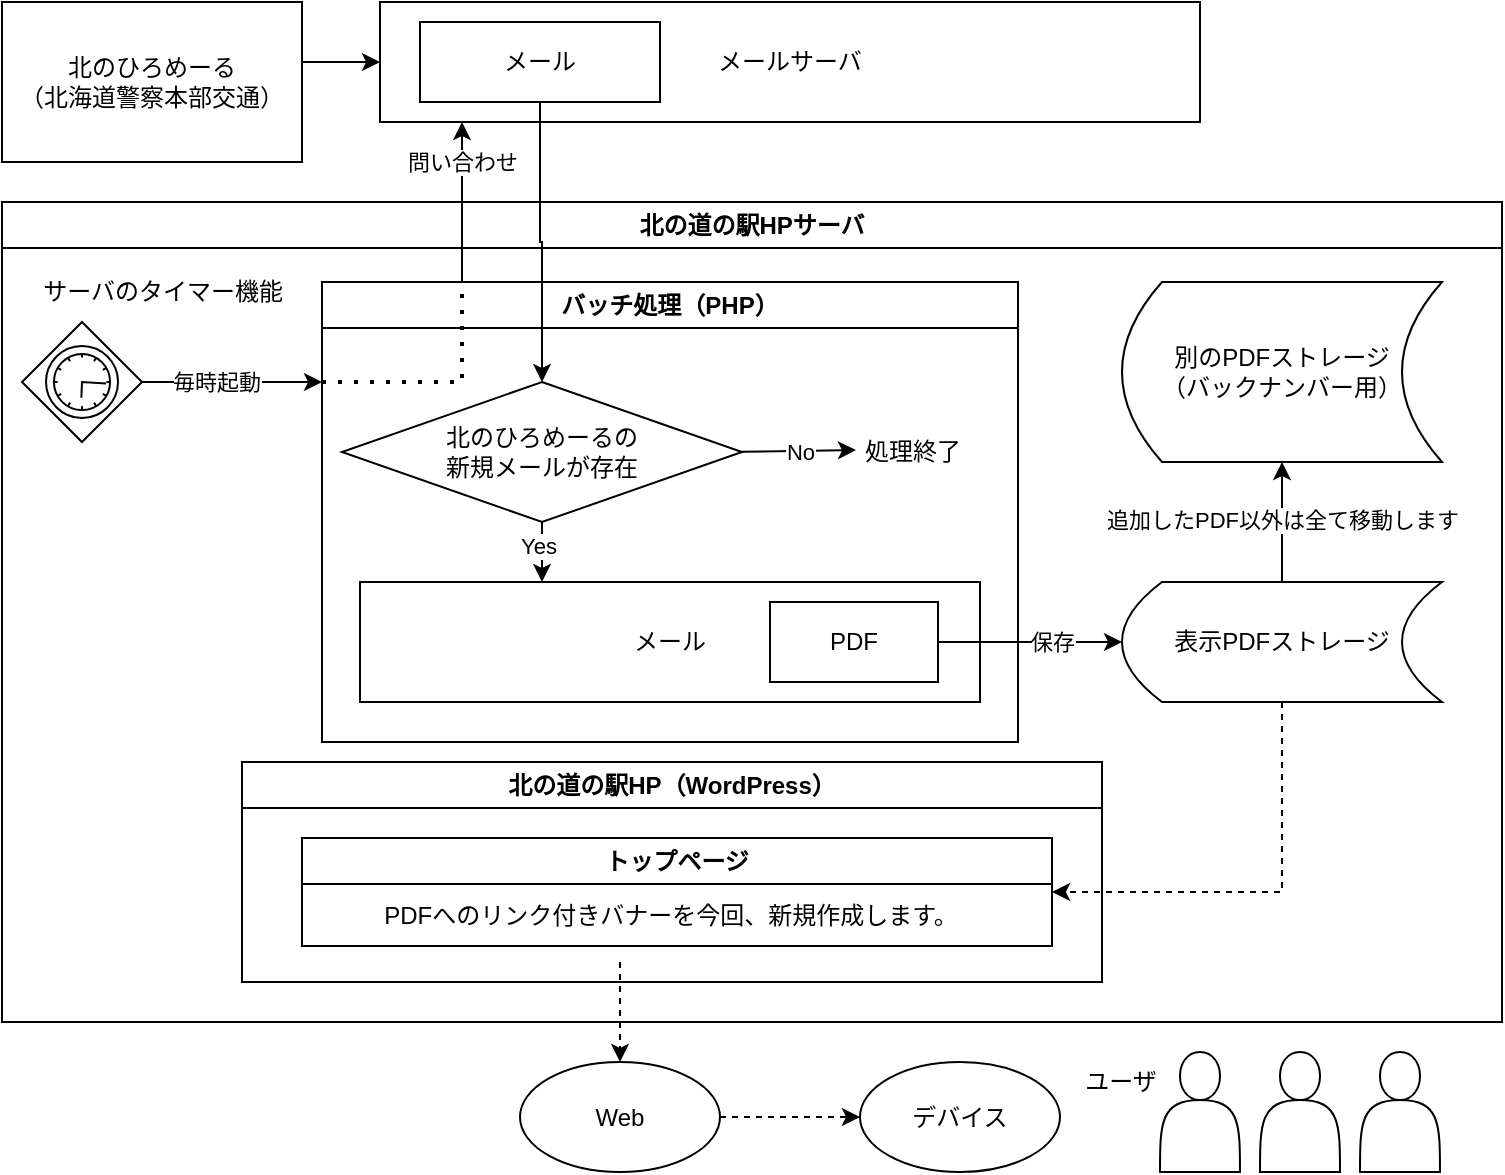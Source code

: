 <mxfile version="24.7.6">
  <diagram name="ページ1" id="-MHORYxmXkgk6OEYyXIY">
    <mxGraphModel dx="1101" dy="889" grid="1" gridSize="10" guides="1" tooltips="1" connect="1" arrows="1" fold="1" page="1" pageScale="1" pageWidth="827" pageHeight="1169" math="0" shadow="0">
      <root>
        <mxCell id="0" />
        <mxCell id="1" parent="0" />
        <mxCell id="OlAqE655WdlyNZaHh5r8-6" value="北の道の駅HPサーバ" style="swimlane;whiteSpace=wrap;html=1;startSize=23;" vertex="1" parent="1">
          <mxGeometry x="41" y="160" width="750" height="410" as="geometry" />
        </mxCell>
        <mxCell id="OlAqE655WdlyNZaHh5r8-19" value="" style="points=[[0.25,0.25,0],[0.5,0,0],[0.75,0.25,0],[1,0.5,0],[0.75,0.75,0],[0.5,1,0],[0.25,0.75,0],[0,0.5,0]];shape=mxgraph.bpmn.gateway2;html=1;verticalLabelPosition=bottom;labelBackgroundColor=#ffffff;verticalAlign=top;align=center;perimeter=rhombusPerimeter;outlineConnect=0;outline=standard;symbol=timer;direction=south;" vertex="1" parent="OlAqE655WdlyNZaHh5r8-6">
          <mxGeometry x="10" y="60" width="60" height="60" as="geometry" />
        </mxCell>
        <mxCell id="OlAqE655WdlyNZaHh5r8-20" value="サーバのタイマー機能" style="text;html=1;align=center;verticalAlign=middle;resizable=0;points=[];autosize=1;strokeColor=none;fillColor=none;" vertex="1" parent="OlAqE655WdlyNZaHh5r8-6">
          <mxGeometry x="10" y="30" width="140" height="30" as="geometry" />
        </mxCell>
        <mxCell id="OlAqE655WdlyNZaHh5r8-31" value="" style="edgeStyle=orthogonalEdgeStyle;rounded=0;orthogonalLoop=1;jettySize=auto;html=1;" edge="1" parent="OlAqE655WdlyNZaHh5r8-6" source="OlAqE655WdlyNZaHh5r8-26" target="OlAqE655WdlyNZaHh5r8-27">
          <mxGeometry relative="1" as="geometry" />
        </mxCell>
        <mxCell id="OlAqE655WdlyNZaHh5r8-41" value="追加したPDF以外は全て移動します" style="edgeLabel;html=1;align=center;verticalAlign=middle;resizable=0;points=[];" vertex="1" connectable="0" parent="OlAqE655WdlyNZaHh5r8-31">
          <mxGeometry x="0.047" relative="1" as="geometry">
            <mxPoint as="offset" />
          </mxGeometry>
        </mxCell>
        <mxCell id="OlAqE655WdlyNZaHh5r8-108" style="edgeStyle=elbowEdgeStyle;rounded=0;orthogonalLoop=1;jettySize=auto;html=1;entryX=1;entryY=0.5;entryDx=0;entryDy=0;exitX=0.5;exitY=1;exitDx=0;exitDy=0;dashed=1;" edge="1" parent="OlAqE655WdlyNZaHh5r8-6" source="OlAqE655WdlyNZaHh5r8-26" target="OlAqE655WdlyNZaHh5r8-120">
          <mxGeometry relative="1" as="geometry">
            <mxPoint x="640" y="272.5" as="sourcePoint" />
            <mxPoint x="510" y="335" as="targetPoint" />
            <Array as="points">
              <mxPoint x="640" y="310" />
            </Array>
          </mxGeometry>
        </mxCell>
        <mxCell id="OlAqE655WdlyNZaHh5r8-26" value="表示PDFストレージ" style="shape=dataStorage;whiteSpace=wrap;html=1;fixedSize=1;" vertex="1" parent="OlAqE655WdlyNZaHh5r8-6">
          <mxGeometry x="560" y="190" width="160" height="60" as="geometry" />
        </mxCell>
        <mxCell id="OlAqE655WdlyNZaHh5r8-27" value="別のPDFストレージ&lt;div&gt;（バックナンバー用）&lt;/div&gt;" style="shape=dataStorage;whiteSpace=wrap;html=1;fixedSize=1;" vertex="1" parent="OlAqE655WdlyNZaHh5r8-6">
          <mxGeometry x="560" y="40" width="160" height="90" as="geometry" />
        </mxCell>
        <mxCell id="OlAqE655WdlyNZaHh5r8-35" value="バッチ処理（PHP）" style="swimlane;whiteSpace=wrap;html=1;" vertex="1" parent="OlAqE655WdlyNZaHh5r8-6">
          <mxGeometry x="160" y="40" width="348" height="230" as="geometry" />
        </mxCell>
        <mxCell id="OlAqE655WdlyNZaHh5r8-39" value="メール" style="rounded=0;whiteSpace=wrap;html=1;" vertex="1" parent="OlAqE655WdlyNZaHh5r8-35">
          <mxGeometry x="19" y="150" width="310" height="60" as="geometry" />
        </mxCell>
        <mxCell id="OlAqE655WdlyNZaHh5r8-45" value="PDF" style="rounded=0;whiteSpace=wrap;html=1;" vertex="1" parent="OlAqE655WdlyNZaHh5r8-35">
          <mxGeometry x="224" y="160" width="84" height="40" as="geometry" />
        </mxCell>
        <mxCell id="OlAqE655WdlyNZaHh5r8-63" value="" style="edgeStyle=orthogonalEdgeStyle;rounded=0;orthogonalLoop=1;jettySize=auto;html=1;" edge="1" parent="OlAqE655WdlyNZaHh5r8-35" source="OlAqE655WdlyNZaHh5r8-60">
          <mxGeometry relative="1" as="geometry">
            <mxPoint x="110" y="150" as="targetPoint" />
          </mxGeometry>
        </mxCell>
        <mxCell id="OlAqE655WdlyNZaHh5r8-64" value="Yes" style="edgeLabel;html=1;align=center;verticalAlign=middle;resizable=0;points=[];" vertex="1" connectable="0" parent="OlAqE655WdlyNZaHh5r8-63">
          <mxGeometry x="-0.234" y="-2" relative="1" as="geometry">
            <mxPoint as="offset" />
          </mxGeometry>
        </mxCell>
        <mxCell id="OlAqE655WdlyNZaHh5r8-60" value="北のひろめーるの&lt;div&gt;新規メールが存在&lt;/div&gt;" style="rhombus;whiteSpace=wrap;html=1;" vertex="1" parent="OlAqE655WdlyNZaHh5r8-35">
          <mxGeometry x="10" y="50" width="200" height="70" as="geometry" />
        </mxCell>
        <mxCell id="OlAqE655WdlyNZaHh5r8-71" value="処理終了" style="text;html=1;align=center;verticalAlign=middle;resizable=0;points=[];autosize=1;strokeColor=none;fillColor=none;" vertex="1" parent="OlAqE655WdlyNZaHh5r8-35">
          <mxGeometry x="260" y="70" width="70" height="30" as="geometry" />
        </mxCell>
        <mxCell id="OlAqE655WdlyNZaHh5r8-69" value="" style="edgeStyle=none;orthogonalLoop=1;jettySize=auto;html=1;rounded=0;entryX=0.1;entryY=0.467;entryDx=0;entryDy=0;entryPerimeter=0;" edge="1" parent="OlAqE655WdlyNZaHh5r8-35" target="OlAqE655WdlyNZaHh5r8-71">
          <mxGeometry width="100" relative="1" as="geometry">
            <mxPoint x="210" y="84.88" as="sourcePoint" />
            <mxPoint x="250" y="84.88" as="targetPoint" />
            <Array as="points" />
          </mxGeometry>
        </mxCell>
        <mxCell id="OlAqE655WdlyNZaHh5r8-70" value="No" style="edgeLabel;html=1;align=center;verticalAlign=middle;resizable=0;points=[];" vertex="1" connectable="0" parent="OlAqE655WdlyNZaHh5r8-69">
          <mxGeometry x="0.04" relative="1" as="geometry">
            <mxPoint x="-1" as="offset" />
          </mxGeometry>
        </mxCell>
        <mxCell id="OlAqE655WdlyNZaHh5r8-140" value="" style="endArrow=none;dashed=1;html=1;dashPattern=1 3;strokeWidth=2;rounded=0;edgeStyle=orthogonalEdgeStyle;" edge="1" parent="OlAqE655WdlyNZaHh5r8-35">
          <mxGeometry width="50" height="50" relative="1" as="geometry">
            <mxPoint y="50" as="sourcePoint" />
            <mxPoint x="70" as="targetPoint" />
            <Array as="points">
              <mxPoint x="70" y="50" />
            </Array>
          </mxGeometry>
        </mxCell>
        <mxCell id="OlAqE655WdlyNZaHh5r8-29" value="" style="edgeStyle=orthogonalEdgeStyle;rounded=0;orthogonalLoop=1;jettySize=auto;html=1;entryX=0;entryY=0.5;entryDx=0;entryDy=0;exitX=1;exitY=0.75;exitDx=0;exitDy=0;" edge="1" parent="OlAqE655WdlyNZaHh5r8-6" source="OlAqE655WdlyNZaHh5r8-45" target="OlAqE655WdlyNZaHh5r8-26">
          <mxGeometry relative="1" as="geometry">
            <mxPoint x="520" y="150" as="sourcePoint" />
            <mxPoint x="500" y="250" as="targetPoint" />
            <Array as="points">
              <mxPoint x="468" y="220" />
            </Array>
          </mxGeometry>
        </mxCell>
        <mxCell id="OlAqE655WdlyNZaHh5r8-58" value="保存" style="edgeLabel;html=1;align=center;verticalAlign=middle;resizable=0;points=[];" vertex="1" connectable="0" parent="OlAqE655WdlyNZaHh5r8-29">
          <mxGeometry x="0.018" y="2" relative="1" as="geometry">
            <mxPoint x="15" y="2" as="offset" />
          </mxGeometry>
        </mxCell>
        <mxCell id="OlAqE655WdlyNZaHh5r8-21" value="" style="edgeStyle=orthogonalEdgeStyle;rounded=0;orthogonalLoop=1;jettySize=auto;html=1;" edge="1" parent="OlAqE655WdlyNZaHh5r8-6" source="OlAqE655WdlyNZaHh5r8-19">
          <mxGeometry relative="1" as="geometry">
            <mxPoint x="160" y="90" as="targetPoint" />
            <Array as="points">
              <mxPoint x="160" y="90" />
            </Array>
          </mxGeometry>
        </mxCell>
        <mxCell id="OlAqE655WdlyNZaHh5r8-37" value="毎時起動" style="edgeLabel;html=1;align=center;verticalAlign=middle;resizable=0;points=[];" vertex="1" connectable="0" parent="OlAqE655WdlyNZaHh5r8-21">
          <mxGeometry x="-0.53" relative="1" as="geometry">
            <mxPoint x="16" as="offset" />
          </mxGeometry>
        </mxCell>
        <mxCell id="OlAqE655WdlyNZaHh5r8-47" value="北の道の駅HP（WordPress&lt;span style=&quot;background-color: initial;&quot;&gt;）&lt;/span&gt;" style="swimlane;whiteSpace=wrap;html=1;fillColor=default;startSize=23;" vertex="1" parent="OlAqE655WdlyNZaHh5r8-6">
          <mxGeometry x="120" y="280" width="430" height="110" as="geometry" />
        </mxCell>
        <mxCell id="OlAqE655WdlyNZaHh5r8-120" value="トップページ" style="swimlane;whiteSpace=wrap;html=1;" vertex="1" parent="OlAqE655WdlyNZaHh5r8-47">
          <mxGeometry x="30" y="38" width="375" height="54" as="geometry" />
        </mxCell>
        <mxCell id="OlAqE655WdlyNZaHh5r8-129" value="PDFへのリンク付きバナーを今回、新規作成します。" style="text;html=1;align=center;verticalAlign=middle;resizable=0;points=[];autosize=1;strokeColor=none;fillColor=none;" vertex="1" parent="OlAqE655WdlyNZaHh5r8-120">
          <mxGeometry x="29" y="24" width="310" height="30" as="geometry" />
        </mxCell>
        <mxCell id="OlAqE655WdlyNZaHh5r8-25" value="" style="edgeStyle=orthogonalEdgeStyle;rounded=0;orthogonalLoop=1;jettySize=auto;html=1;" edge="1" parent="OlAqE655WdlyNZaHh5r8-6">
          <mxGeometry relative="1" as="geometry">
            <mxPoint x="230" y="40" as="sourcePoint" />
            <mxPoint x="230" y="-40" as="targetPoint" />
            <Array as="points">
              <mxPoint x="230" y="20" />
              <mxPoint x="230" y="20" />
            </Array>
          </mxGeometry>
        </mxCell>
        <mxCell id="OlAqE655WdlyNZaHh5r8-38" value="問い合わせ" style="edgeLabel;html=1;align=center;verticalAlign=middle;resizable=0;points=[];" vertex="1" connectable="0" parent="OlAqE655WdlyNZaHh5r8-25">
          <mxGeometry x="0.322" relative="1" as="geometry">
            <mxPoint y="-7" as="offset" />
          </mxGeometry>
        </mxCell>
        <mxCell id="OlAqE655WdlyNZaHh5r8-9" value="" style="edgeStyle=orthogonalEdgeStyle;rounded=0;orthogonalLoop=1;jettySize=auto;html=1;" edge="1" parent="1" source="OlAqE655WdlyNZaHh5r8-7" target="OlAqE655WdlyNZaHh5r8-8">
          <mxGeometry relative="1" as="geometry">
            <Array as="points">
              <mxPoint x="210" y="90" />
              <mxPoint x="210" y="90" />
            </Array>
          </mxGeometry>
        </mxCell>
        <mxCell id="OlAqE655WdlyNZaHh5r8-7" value="北のひろめーる&lt;div&gt;（北海道警察本部交通）&lt;/div&gt;" style="rounded=0;whiteSpace=wrap;html=1;" vertex="1" parent="1">
          <mxGeometry x="41" y="60" width="150" height="80" as="geometry" />
        </mxCell>
        <mxCell id="OlAqE655WdlyNZaHh5r8-8" value="メールサーバ" style="whiteSpace=wrap;html=1;rounded=0;align=center;" vertex="1" parent="1">
          <mxGeometry x="230" y="60" width="410" height="60" as="geometry" />
        </mxCell>
        <mxCell id="OlAqE655WdlyNZaHh5r8-48" value="" style="shape=actor;whiteSpace=wrap;html=1;" vertex="1" parent="1">
          <mxGeometry x="720" y="585" width="40" height="60" as="geometry" />
        </mxCell>
        <mxCell id="OlAqE655WdlyNZaHh5r8-52" value="&lt;div&gt;&lt;br&gt;&lt;/div&gt;&lt;div&gt;&lt;br&gt;&lt;/div&gt;" style="shape=actor;whiteSpace=wrap;html=1;" vertex="1" parent="1">
          <mxGeometry x="670" y="585" width="40" height="60" as="geometry" />
        </mxCell>
        <mxCell id="OlAqE655WdlyNZaHh5r8-53" value="" style="shape=actor;whiteSpace=wrap;html=1;" vertex="1" parent="1">
          <mxGeometry x="620" y="585" width="40" height="60" as="geometry" />
        </mxCell>
        <mxCell id="OlAqE655WdlyNZaHh5r8-111" value="" style="edgeStyle=orthogonalEdgeStyle;rounded=0;orthogonalLoop=1;jettySize=auto;html=1;dashed=1;" edge="1" parent="1" source="OlAqE655WdlyNZaHh5r8-87" target="OlAqE655WdlyNZaHh5r8-94">
          <mxGeometry relative="1" as="geometry" />
        </mxCell>
        <mxCell id="OlAqE655WdlyNZaHh5r8-87" value="Web" style="ellipse;whiteSpace=wrap;html=1;" vertex="1" parent="1">
          <mxGeometry x="300" y="590" width="100" height="55" as="geometry" />
        </mxCell>
        <mxCell id="OlAqE655WdlyNZaHh5r8-94" value="デバイス" style="ellipse;whiteSpace=wrap;html=1;" vertex="1" parent="1">
          <mxGeometry x="470" y="590" width="100" height="55" as="geometry" />
        </mxCell>
        <mxCell id="OlAqE655WdlyNZaHh5r8-96" value="ユーザ" style="text;html=1;align=center;verticalAlign=middle;resizable=0;points=[];autosize=1;strokeColor=none;fillColor=none;" vertex="1" parent="1">
          <mxGeometry x="570" y="585" width="60" height="30" as="geometry" />
        </mxCell>
        <mxCell id="OlAqE655WdlyNZaHh5r8-110" value="" style="edgeStyle=elbowEdgeStyle;rounded=0;orthogonalLoop=1;jettySize=auto;html=1;dashed=1;" edge="1" parent="1" target="OlAqE655WdlyNZaHh5r8-87">
          <mxGeometry relative="1" as="geometry">
            <mxPoint x="350" y="540" as="sourcePoint" />
          </mxGeometry>
        </mxCell>
        <mxCell id="OlAqE655WdlyNZaHh5r8-135" style="edgeStyle=orthogonalEdgeStyle;rounded=0;orthogonalLoop=1;jettySize=auto;html=1;entryX=0.5;entryY=0;entryDx=0;entryDy=0;" edge="1" parent="1" source="OlAqE655WdlyNZaHh5r8-131" target="OlAqE655WdlyNZaHh5r8-60">
          <mxGeometry relative="1" as="geometry" />
        </mxCell>
        <mxCell id="OlAqE655WdlyNZaHh5r8-131" value="メール" style="rounded=0;whiteSpace=wrap;html=1;" vertex="1" parent="1">
          <mxGeometry x="250" y="70" width="120" height="40" as="geometry" />
        </mxCell>
      </root>
    </mxGraphModel>
  </diagram>
</mxfile>
